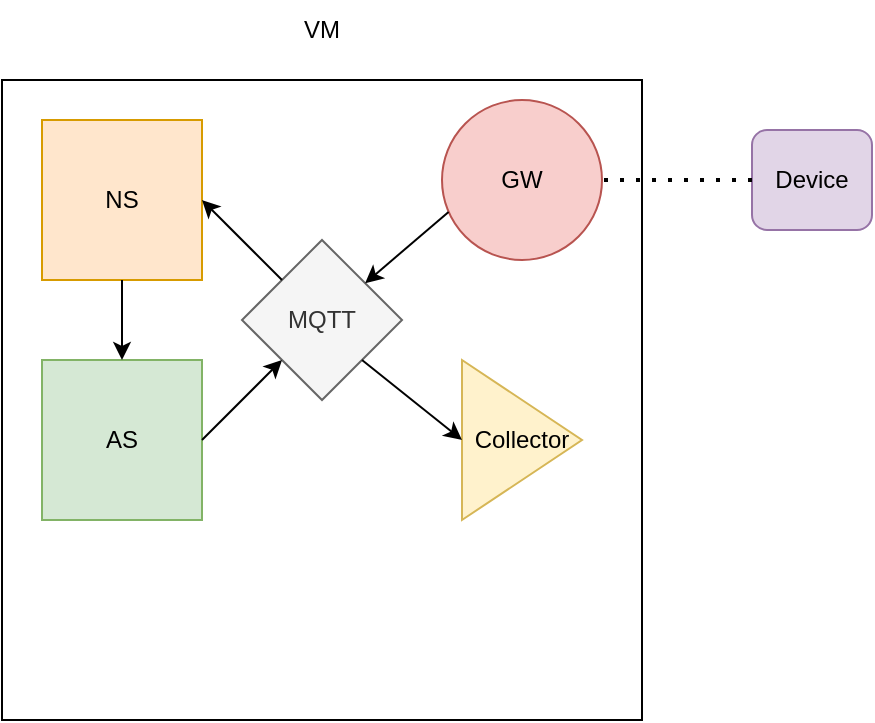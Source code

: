 <mxfile version="16.5.1" type="device" pages="2"><diagram id="_6CRHoOpiWa7vuvwrnoO" name="e1"><mxGraphModel dx="1422" dy="845" grid="1" gridSize="10" guides="1" tooltips="1" connect="1" arrows="1" fold="1" page="1" pageScale="1" pageWidth="850" pageHeight="1100" math="0" shadow="0"><root><mxCell id="0"/><mxCell id="1" parent="0"/><mxCell id="_wQBTTCLejSs6rIXViAg-6" value="VM" style="text;html=1;strokeColor=none;fillColor=none;align=center;verticalAlign=middle;whiteSpace=wrap;rounded=0;" parent="1" vertex="1"><mxGeometry x="395" y="370" width="60" height="30" as="geometry"/></mxCell><mxCell id="_wQBTTCLejSs6rIXViAg-8" value="Device" style="rounded=1;whiteSpace=wrap;html=1;fillColor=#e1d5e7;strokeColor=#9673a6;" parent="1" vertex="1"><mxGeometry x="640" y="435" width="60" height="50" as="geometry"/></mxCell><mxCell id="ggfNySct8iEctw0m1HOC-2" value="" style="group" parent="1" vertex="1" connectable="0"><mxGeometry x="265" y="410" width="320" height="320" as="geometry"/></mxCell><mxCell id="_wQBTTCLejSs6rIXViAg-1" value="" style="whiteSpace=wrap;html=1;aspect=fixed;" parent="ggfNySct8iEctw0m1HOC-2" vertex="1"><mxGeometry width="320" height="320" as="geometry"/></mxCell><mxCell id="_wQBTTCLejSs6rIXViAg-2" value="NS" style="whiteSpace=wrap;html=1;aspect=fixed;fillColor=#ffe6cc;strokeColor=#d79b00;" parent="ggfNySct8iEctw0m1HOC-2" vertex="1"><mxGeometry x="20" y="20" width="80" height="80" as="geometry"/></mxCell><mxCell id="_wQBTTCLejSs6rIXViAg-3" value="AS" style="whiteSpace=wrap;html=1;aspect=fixed;fillColor=#d5e8d4;strokeColor=#82b366;" parent="ggfNySct8iEctw0m1HOC-2" vertex="1"><mxGeometry x="20" y="140" width="80" height="80" as="geometry"/></mxCell><mxCell id="_wQBTTCLejSs6rIXViAg-4" value="MQTT" style="rhombus;whiteSpace=wrap;html=1;fillColor=#f5f5f5;fontColor=#333333;strokeColor=#666666;" parent="ggfNySct8iEctw0m1HOC-2" vertex="1"><mxGeometry x="120" y="80" width="80" height="80" as="geometry"/></mxCell><mxCell id="_wQBTTCLejSs6rIXViAg-5" value="GW" style="ellipse;whiteSpace=wrap;html=1;aspect=fixed;fillColor=#f8cecc;strokeColor=#b85450;" parent="ggfNySct8iEctw0m1HOC-2" vertex="1"><mxGeometry x="220" y="10" width="80" height="80" as="geometry"/></mxCell><mxCell id="5oIe95xPaj9OAl8q69QB-1" value="Collector" style="triangle;whiteSpace=wrap;html=1;fillColor=#fff2cc;strokeColor=#d6b656;" parent="ggfNySct8iEctw0m1HOC-2" vertex="1"><mxGeometry x="230" y="140" width="60" height="80" as="geometry"/></mxCell><mxCell id="5oIe95xPaj9OAl8q69QB-2" value="" style="endArrow=classic;html=1;rounded=0;exitX=0.041;exitY=0.7;exitDx=0;exitDy=0;exitPerimeter=0;" parent="ggfNySct8iEctw0m1HOC-2" source="_wQBTTCLejSs6rIXViAg-5" target="_wQBTTCLejSs6rIXViAg-4" edge="1"><mxGeometry width="50" height="50" relative="1" as="geometry"><mxPoint x="225" y="70" as="sourcePoint"/><mxPoint x="55" y="420" as="targetPoint"/></mxGeometry></mxCell><mxCell id="5oIe95xPaj9OAl8q69QB-3" value="" style="endArrow=classic;html=1;rounded=0;exitX=0;exitY=0;exitDx=0;exitDy=0;entryX=1;entryY=0.5;entryDx=0;entryDy=0;" parent="ggfNySct8iEctw0m1HOC-2" source="_wQBTTCLejSs6rIXViAg-4" target="_wQBTTCLejSs6rIXViAg-2" edge="1"><mxGeometry width="50" height="50" relative="1" as="geometry"><mxPoint x="125" y="280" as="sourcePoint"/><mxPoint x="175" y="230" as="targetPoint"/></mxGeometry></mxCell><mxCell id="5oIe95xPaj9OAl8q69QB-4" value="" style="endArrow=classic;html=1;rounded=0;exitX=0.5;exitY=1;exitDx=0;exitDy=0;" parent="ggfNySct8iEctw0m1HOC-2" source="_wQBTTCLejSs6rIXViAg-2" target="_wQBTTCLejSs6rIXViAg-3" edge="1"><mxGeometry width="50" height="50" relative="1" as="geometry"><mxPoint x="145" y="240" as="sourcePoint"/><mxPoint x="195" y="190" as="targetPoint"/></mxGeometry></mxCell><mxCell id="5oIe95xPaj9OAl8q69QB-5" value="" style="endArrow=classic;html=1;rounded=0;entryX=0;entryY=1;entryDx=0;entryDy=0;exitX=1;exitY=0.5;exitDx=0;exitDy=0;" parent="ggfNySct8iEctw0m1HOC-2" source="_wQBTTCLejSs6rIXViAg-3" target="_wQBTTCLejSs6rIXViAg-4" edge="1"><mxGeometry width="50" height="50" relative="1" as="geometry"><mxPoint x="100" y="195" as="sourcePoint"/><mxPoint x="165" y="200" as="targetPoint"/></mxGeometry></mxCell><mxCell id="5oIe95xPaj9OAl8q69QB-6" value="" style="endArrow=classic;html=1;rounded=0;exitX=1;exitY=1;exitDx=0;exitDy=0;entryX=0;entryY=0.5;entryDx=0;entryDy=0;" parent="ggfNySct8iEctw0m1HOC-2" source="_wQBTTCLejSs6rIXViAg-4" target="5oIe95xPaj9OAl8q69QB-1" edge="1"><mxGeometry width="50" height="50" relative="1" as="geometry"><mxPoint x="115" y="280" as="sourcePoint"/><mxPoint x="165" y="230" as="targetPoint"/></mxGeometry></mxCell><mxCell id="CsEi50Sg8b71DtEeivm7-1" value="" style="endArrow=none;dashed=1;html=1;dashPattern=1 3;strokeWidth=2;rounded=0;exitX=0;exitY=0.5;exitDx=0;exitDy=0;entryX=1;entryY=0.5;entryDx=0;entryDy=0;" parent="1" source="_wQBTTCLejSs6rIXViAg-8" edge="1"><mxGeometry width="50" height="50" relative="1" as="geometry"><mxPoint x="640" y="535" as="sourcePoint"/><mxPoint x="565" y="460" as="targetPoint"/></mxGeometry></mxCell></root></mxGraphModel></diagram><diagram name="e2" id="7Zv3c-JreosmBuLh4U33"><mxGraphModel dx="981" dy="583" grid="1" gridSize="10" guides="1" tooltips="1" connect="1" arrows="1" fold="1" page="1" pageScale="1" pageWidth="850" pageHeight="1100" math="0" shadow="0"><root><mxCell id="pVV_nm7is3Ydnxorjl5A-0"/><mxCell id="pVV_nm7is3Ydnxorjl5A-1" parent="pVV_nm7is3Ydnxorjl5A-0"/><mxCell id="pVV_nm7is3Ydnxorjl5A-2" value="" style="whiteSpace=wrap;html=1;aspect=fixed;" parent="pVV_nm7is3Ydnxorjl5A-1" vertex="1"><mxGeometry x="265" y="410" width="320" height="320" as="geometry"/></mxCell><mxCell id="pVV_nm7is3Ydnxorjl5A-3" value="NS" style="whiteSpace=wrap;html=1;aspect=fixed;fillColor=#ffe6cc;strokeColor=#d79b00;" parent="pVV_nm7is3Ydnxorjl5A-1" vertex="1"><mxGeometry x="285" y="435" width="80" height="80" as="geometry"/></mxCell><mxCell id="pVV_nm7is3Ydnxorjl5A-4" value="AS" style="whiteSpace=wrap;html=1;aspect=fixed;fillColor=#d5e8d4;strokeColor=#82b366;" parent="pVV_nm7is3Ydnxorjl5A-1" vertex="1"><mxGeometry x="285" y="620" width="80" height="80" as="geometry"/></mxCell><mxCell id="pVV_nm7is3Ydnxorjl5A-5" value="MQTT" style="rhombus;whiteSpace=wrap;html=1;fillColor=#f5f5f5;fontColor=#333333;strokeColor=#666666;" parent="pVV_nm7is3Ydnxorjl5A-1" vertex="1"><mxGeometry x="385" y="510" width="80" height="80" as="geometry"/></mxCell><mxCell id="pVV_nm7is3Ydnxorjl5A-6" value="GW" style="ellipse;whiteSpace=wrap;html=1;aspect=fixed;fillColor=#f8cecc;strokeColor=#b85450;" parent="pVV_nm7is3Ydnxorjl5A-1" vertex="1"><mxGeometry x="485" y="420" width="80" height="80" as="geometry"/></mxCell><mxCell id="pVV_nm7is3Ydnxorjl5A-7" value="VM" style="text;html=1;strokeColor=none;fillColor=none;align=center;verticalAlign=middle;whiteSpace=wrap;rounded=0;" parent="pVV_nm7is3Ydnxorjl5A-1" vertex="1"><mxGeometry x="395" y="370" width="60" height="30" as="geometry"/></mxCell><mxCell id="pVV_nm7is3Ydnxorjl5A-9" value="Device" style="rounded=1;whiteSpace=wrap;html=1;fillColor=#e1d5e7;strokeColor=#9673a6;" parent="pVV_nm7is3Ydnxorjl5A-1" vertex="1"><mxGeometry x="640" y="435" width="60" height="50" as="geometry"/></mxCell><mxCell id="pVV_nm7is3Ydnxorjl5A-10" value="Device" style="rounded=1;whiteSpace=wrap;html=1;fillColor=#e1d5e7;strokeColor=#9673a6;" parent="pVV_nm7is3Ydnxorjl5A-1" vertex="1"><mxGeometry x="640" y="525" width="60" height="50" as="geometry"/></mxCell><mxCell id="pVV_nm7is3Ydnxorjl5A-11" value="Device" style="rounded=1;whiteSpace=wrap;html=1;fillColor=#e1d5e7;strokeColor=#9673a6;" parent="pVV_nm7is3Ydnxorjl5A-1" vertex="1"><mxGeometry x="640" y="625" width="60" height="50" as="geometry"/></mxCell><mxCell id="HfdTrMbQKrQvdpnpHtaZ-0" value="" style="endArrow=none;dashed=1;html=1;dashPattern=1 3;strokeWidth=2;rounded=0;exitX=0;exitY=0.5;exitDx=0;exitDy=0;entryX=1;entryY=0.5;entryDx=0;entryDy=0;" parent="pVV_nm7is3Ydnxorjl5A-1" source="pVV_nm7is3Ydnxorjl5A-9" target="pVV_nm7is3Ydnxorjl5A-6" edge="1"><mxGeometry width="50" height="50" relative="1" as="geometry"><mxPoint x="470" y="530" as="sourcePoint"/><mxPoint x="520" y="480" as="targetPoint"/></mxGeometry></mxCell><mxCell id="HfdTrMbQKrQvdpnpHtaZ-1" value="" style="endArrow=none;dashed=1;html=1;dashPattern=1 3;strokeWidth=2;rounded=0;exitX=0;exitY=0.5;exitDx=0;exitDy=0;entryX=1;entryY=0.5;entryDx=0;entryDy=0;" parent="pVV_nm7is3Ydnxorjl5A-1" source="pVV_nm7is3Ydnxorjl5A-10" target="QjghY8gGkRtqjYOaHi9R-0" edge="1"><mxGeometry width="50" height="50" relative="1" as="geometry"><mxPoint x="650" y="470" as="sourcePoint"/><mxPoint x="575" y="470" as="targetPoint"/></mxGeometry></mxCell><mxCell id="HfdTrMbQKrQvdpnpHtaZ-2" value="" style="endArrow=none;dashed=1;html=1;dashPattern=1 3;strokeWidth=2;rounded=0;exitX=-0.055;exitY=0.443;exitDx=0;exitDy=0;exitPerimeter=0;" parent="pVV_nm7is3Ydnxorjl5A-1" source="pVV_nm7is3Ydnxorjl5A-11" edge="1"><mxGeometry width="50" height="50" relative="1" as="geometry"><mxPoint x="640" y="565" as="sourcePoint"/><mxPoint x="570" y="647" as="targetPoint"/></mxGeometry></mxCell><mxCell id="0HfpK0jpUjZL_b08lSDC-0" value="" style="endArrow=classic;html=1;rounded=0;exitX=0.054;exitY=0.695;exitDx=0;exitDy=0;entryX=0.5;entryY=0;entryDx=0;entryDy=0;exitPerimeter=0;" parent="pVV_nm7is3Ydnxorjl5A-1" source="pVV_nm7is3Ydnxorjl5A-6" target="pVV_nm7is3Ydnxorjl5A-5" edge="1"><mxGeometry width="50" height="50" relative="1" as="geometry"><mxPoint x="450" y="630" as="sourcePoint"/><mxPoint x="500" y="580" as="targetPoint"/></mxGeometry></mxCell><mxCell id="0HfpK0jpUjZL_b08lSDC-1" value="" style="endArrow=classic;html=1;rounded=0;exitX=0.5;exitY=0;exitDx=0;exitDy=0;entryX=1;entryY=0.5;entryDx=0;entryDy=0;" parent="pVV_nm7is3Ydnxorjl5A-1" source="pVV_nm7is3Ydnxorjl5A-5" target="pVV_nm7is3Ydnxorjl5A-3" edge="1"><mxGeometry width="50" height="50" relative="1" as="geometry"><mxPoint x="450" y="630" as="sourcePoint"/><mxPoint x="500" y="580" as="targetPoint"/></mxGeometry></mxCell><mxCell id="0HfpK0jpUjZL_b08lSDC-2" value="" style="endArrow=classic;html=1;rounded=0;exitX=0.5;exitY=1;exitDx=0;exitDy=0;" parent="pVV_nm7is3Ydnxorjl5A-1" source="pVV_nm7is3Ydnxorjl5A-3" target="pVV_nm7is3Ydnxorjl5A-4" edge="1"><mxGeometry width="50" height="50" relative="1" as="geometry"><mxPoint x="330" y="840" as="sourcePoint"/><mxPoint x="380" y="790" as="targetPoint"/></mxGeometry></mxCell><mxCell id="0HfpK0jpUjZL_b08lSDC-3" value="" style="endArrow=classic;html=1;rounded=0;exitX=1;exitY=0.5;exitDx=0;exitDy=0;entryX=0.5;entryY=1;entryDx=0;entryDy=0;" parent="pVV_nm7is3Ydnxorjl5A-1" source="pVV_nm7is3Ydnxorjl5A-4" target="pVV_nm7is3Ydnxorjl5A-5" edge="1"><mxGeometry width="50" height="50" relative="1" as="geometry"><mxPoint x="370" y="830" as="sourcePoint"/><mxPoint x="420" y="780" as="targetPoint"/></mxGeometry></mxCell><mxCell id="0HfpK0jpUjZL_b08lSDC-5" value="Collector" style="triangle;whiteSpace=wrap;html=1;fillColor=#fff2cc;strokeColor=#d6b656;" parent="pVV_nm7is3Ydnxorjl5A-1" vertex="1"><mxGeometry x="405" y="640" width="60" height="80" as="geometry"/></mxCell><mxCell id="QjghY8gGkRtqjYOaHi9R-0" value="GW" style="ellipse;whiteSpace=wrap;html=1;aspect=fixed;fillColor=#f8cecc;strokeColor=#b85450;" vertex="1" parent="pVV_nm7is3Ydnxorjl5A-1"><mxGeometry x="485" y="510" width="80" height="80" as="geometry"/></mxCell><mxCell id="QjghY8gGkRtqjYOaHi9R-1" value="GW" style="ellipse;whiteSpace=wrap;html=1;aspect=fixed;fillColor=#f8cecc;strokeColor=#b85450;" vertex="1" parent="pVV_nm7is3Ydnxorjl5A-1"><mxGeometry x="485" y="610" width="80" height="80" as="geometry"/></mxCell><mxCell id="QjghY8gGkRtqjYOaHi9R-2" value="" style="endArrow=classic;html=1;rounded=0;exitX=0;exitY=0.5;exitDx=0;exitDy=0;entryX=1;entryY=0.5;entryDx=0;entryDy=0;" edge="1" parent="pVV_nm7is3Ydnxorjl5A-1" source="QjghY8gGkRtqjYOaHi9R-0" target="pVV_nm7is3Ydnxorjl5A-5"><mxGeometry width="50" height="50" relative="1" as="geometry"><mxPoint x="495" y="470" as="sourcePoint"/><mxPoint x="455" y="540" as="targetPoint"/></mxGeometry></mxCell><mxCell id="QjghY8gGkRtqjYOaHi9R-3" value="" style="endArrow=classic;html=1;rounded=0;exitX=0.011;exitY=0.415;exitDx=0;exitDy=0;entryX=0.5;entryY=1;entryDx=0;entryDy=0;exitPerimeter=0;" edge="1" parent="pVV_nm7is3Ydnxorjl5A-1" source="QjghY8gGkRtqjYOaHi9R-1" target="pVV_nm7is3Ydnxorjl5A-5"><mxGeometry width="50" height="50" relative="1" as="geometry"><mxPoint x="495" y="560" as="sourcePoint"/><mxPoint x="475" y="560" as="targetPoint"/></mxGeometry></mxCell><mxCell id="QjghY8gGkRtqjYOaHi9R-5" value="" style="endArrow=classic;html=1;rounded=0;entryX=0.325;entryY=0.169;entryDx=0;entryDy=0;entryPerimeter=0;exitX=0.5;exitY=1;exitDx=0;exitDy=0;" edge="1" parent="pVV_nm7is3Ydnxorjl5A-1" source="pVV_nm7is3Ydnxorjl5A-5" target="0HfpK0jpUjZL_b08lSDC-5"><mxGeometry width="50" height="50" relative="1" as="geometry"><mxPoint x="430" y="590" as="sourcePoint"/><mxPoint x="210" y="540" as="targetPoint"/></mxGeometry></mxCell></root></mxGraphModel></diagram></mxfile>